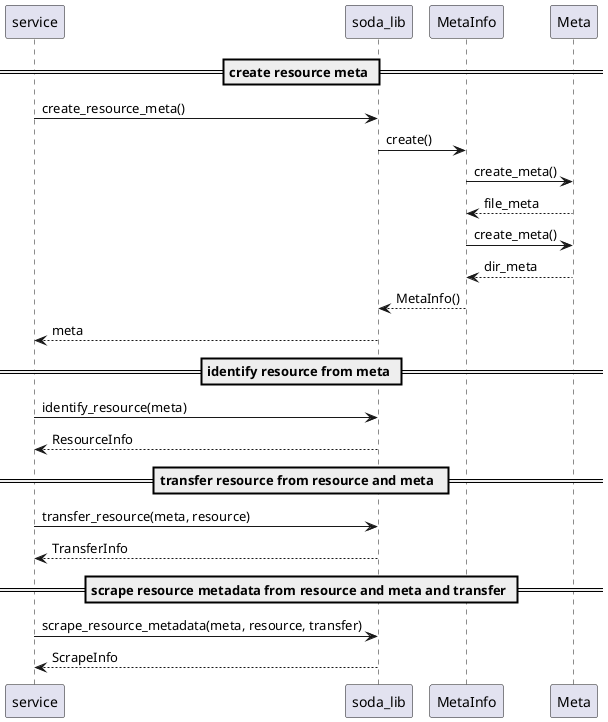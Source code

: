 @startuml

== create resource meta ==

service -> soda_lib: create_resource_meta()
soda_lib -> MetaInfo: create()
MetaInfo -> Meta: create_meta()
MetaInfo <-- Meta: file_meta
MetaInfo -> Meta: create_meta()
MetaInfo <-- Meta: dir_meta
soda_lib <-- MetaInfo: MetaInfo()
service <-- soda_lib: meta

== identify resource from meta ==

service -> soda_lib: identify_resource(meta)
service <-- soda_lib: ResourceInfo

== transfer resource from resource and meta  ==

service -> soda_lib: transfer_resource(meta, resource)
service <-- soda_lib: TransferInfo

== scrape resource metadata from resource and meta and transfer ==

service -> soda_lib: scrape_resource_metadata(meta, resource, transfer)
service <-- soda_lib: ScrapeInfo

@enduml
